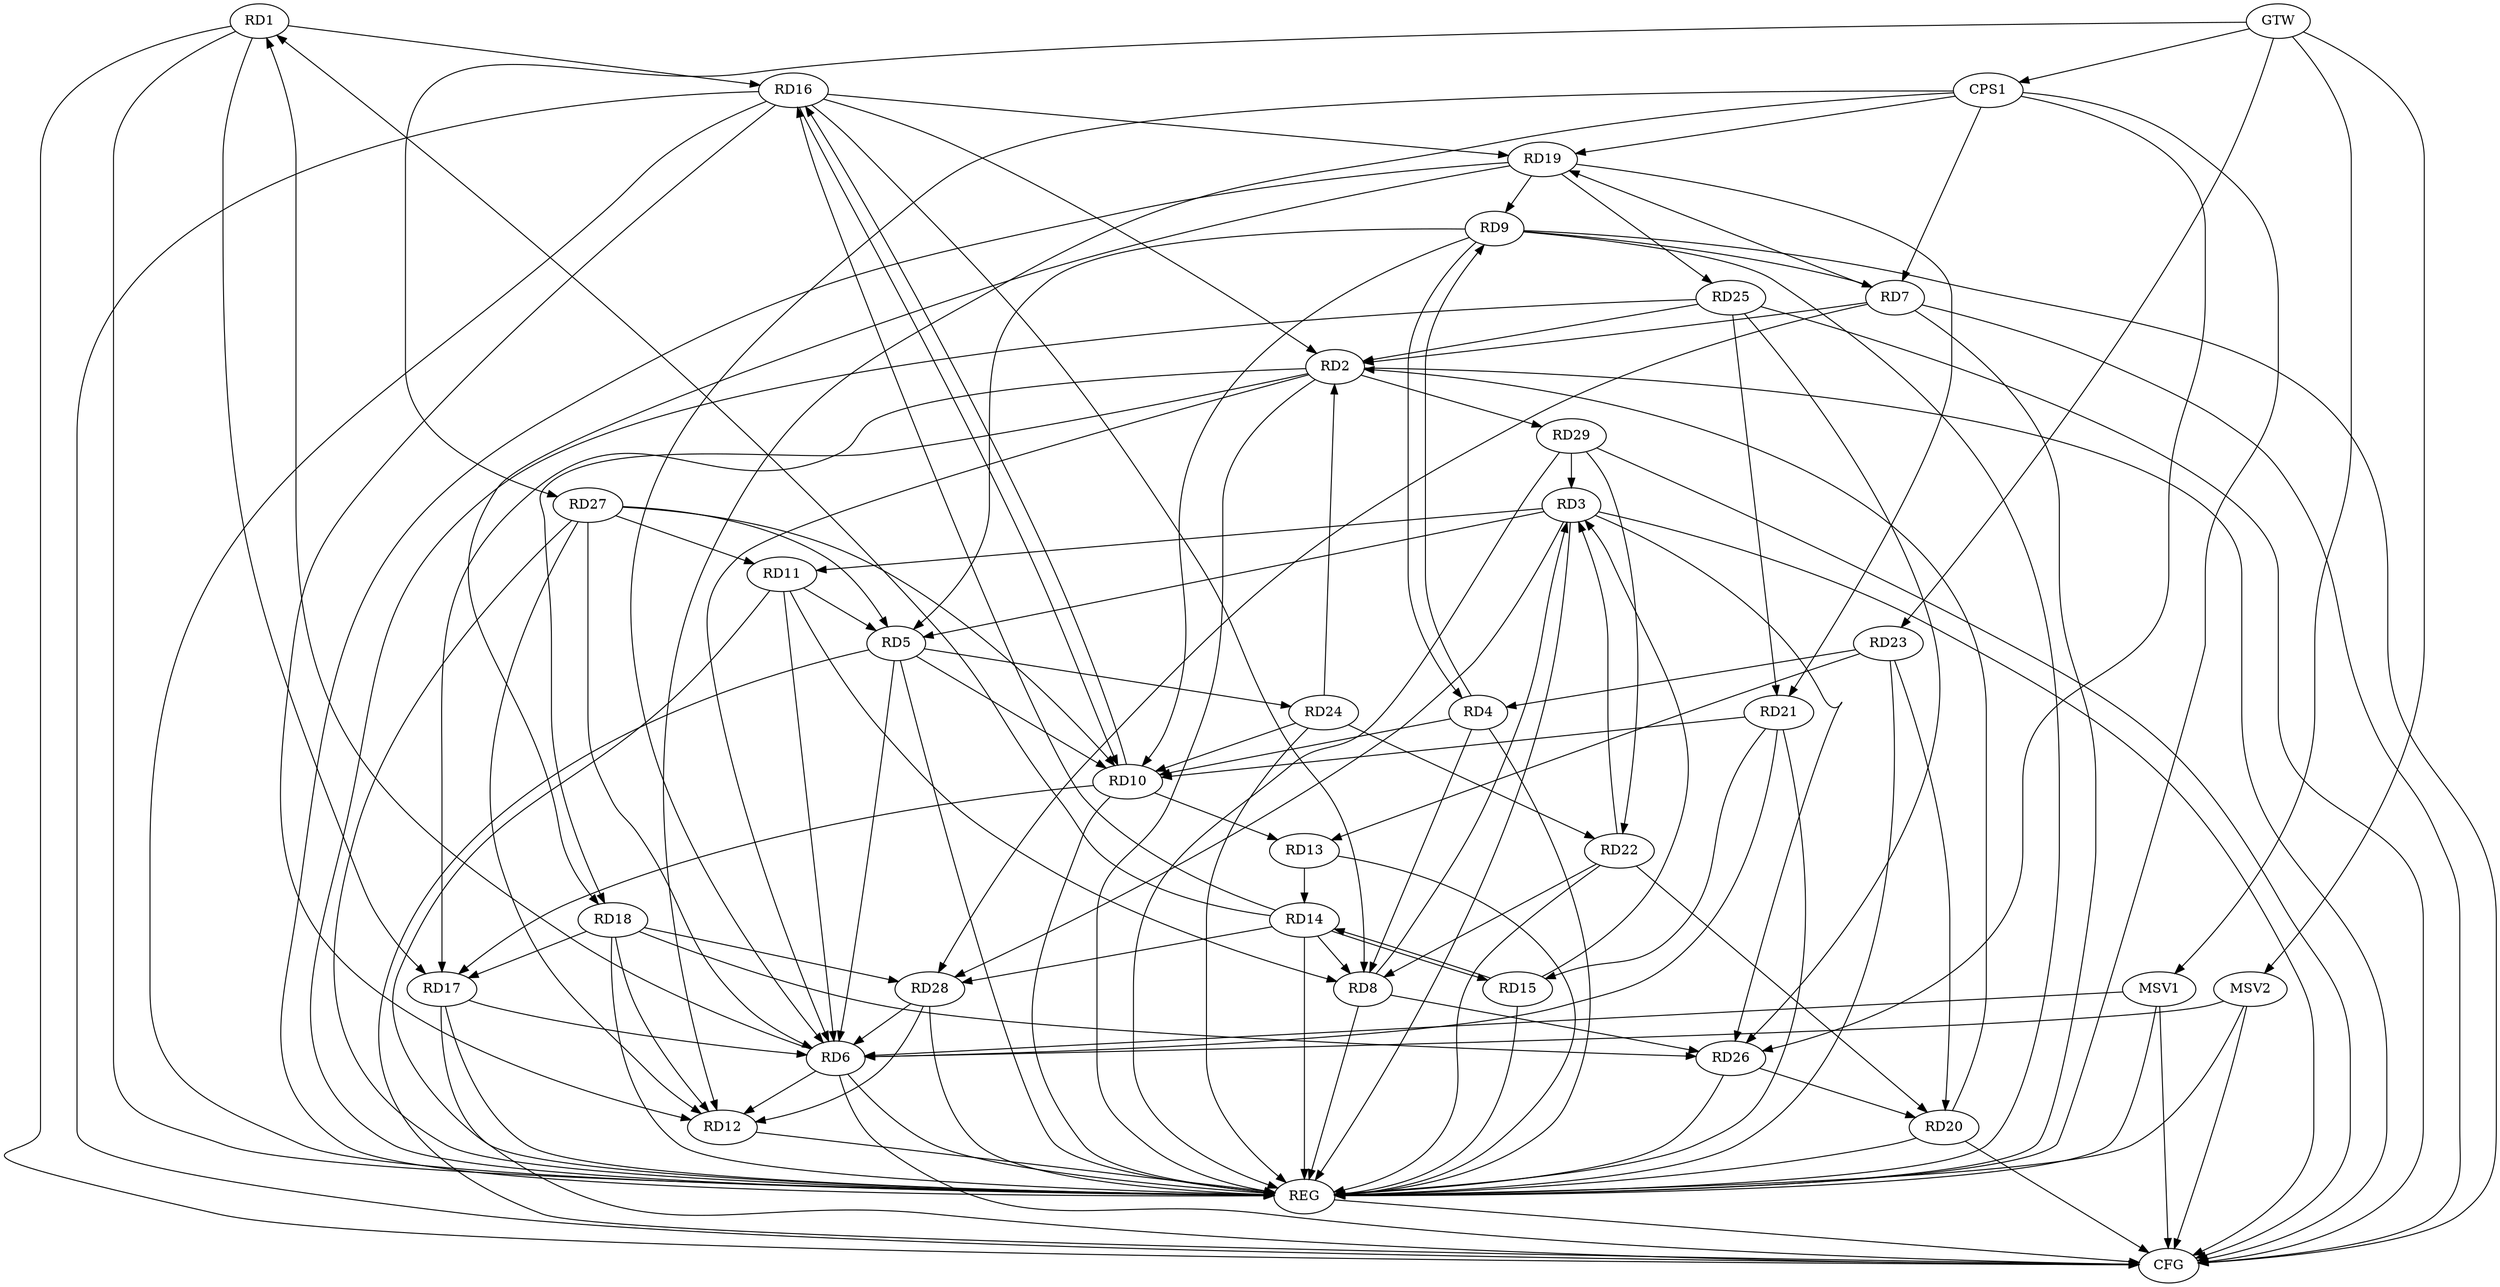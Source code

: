 strict digraph G {
  RD1 [ label="RD1" ];
  RD2 [ label="RD2" ];
  RD3 [ label="RD3" ];
  RD4 [ label="RD4" ];
  RD5 [ label="RD5" ];
  RD6 [ label="RD6" ];
  RD7 [ label="RD7" ];
  RD8 [ label="RD8" ];
  RD9 [ label="RD9" ];
  RD10 [ label="RD10" ];
  RD11 [ label="RD11" ];
  RD12 [ label="RD12" ];
  RD13 [ label="RD13" ];
  RD14 [ label="RD14" ];
  RD15 [ label="RD15" ];
  RD16 [ label="RD16" ];
  RD17 [ label="RD17" ];
  RD18 [ label="RD18" ];
  RD19 [ label="RD19" ];
  RD20 [ label="RD20" ];
  RD21 [ label="RD21" ];
  RD22 [ label="RD22" ];
  RD23 [ label="RD23" ];
  RD24 [ label="RD24" ];
  RD25 [ label="RD25" ];
  RD26 [ label="RD26" ];
  RD27 [ label="RD27" ];
  RD28 [ label="RD28" ];
  RD29 [ label="RD29" ];
  CPS1 [ label="CPS1" ];
  GTW [ label="GTW" ];
  REG [ label="REG" ];
  CFG [ label="CFG" ];
  MSV1 [ label="MSV1" ];
  MSV2 [ label="MSV2" ];
  RD6 -> RD1;
  RD14 -> RD1;
  RD1 -> RD16;
  RD1 -> RD17;
  RD2 -> RD6;
  RD7 -> RD2;
  RD16 -> RD2;
  RD2 -> RD17;
  RD2 -> RD18;
  RD20 -> RD2;
  RD24 -> RD2;
  RD25 -> RD2;
  RD2 -> RD29;
  RD3 -> RD5;
  RD8 -> RD3;
  RD3 -> RD11;
  RD15 -> RD3;
  RD22 -> RD3;
  RD3 -> RD26;
  RD3 -> RD28;
  RD29 -> RD3;
  RD4 -> RD8;
  RD4 -> RD9;
  RD9 -> RD4;
  RD4 -> RD10;
  RD23 -> RD4;
  RD5 -> RD6;
  RD9 -> RD5;
  RD5 -> RD10;
  RD11 -> RD5;
  RD5 -> RD24;
  RD27 -> RD5;
  RD11 -> RD6;
  RD6 -> RD12;
  RD17 -> RD6;
  RD21 -> RD6;
  RD27 -> RD6;
  RD28 -> RD6;
  RD9 -> RD7;
  RD7 -> RD19;
  RD7 -> RD28;
  RD11 -> RD8;
  RD14 -> RD8;
  RD16 -> RD8;
  RD22 -> RD8;
  RD8 -> RD26;
  RD9 -> RD10;
  RD19 -> RD9;
  RD10 -> RD13;
  RD10 -> RD16;
  RD16 -> RD10;
  RD10 -> RD17;
  RD21 -> RD10;
  RD24 -> RD10;
  RD27 -> RD10;
  RD27 -> RD11;
  RD16 -> RD12;
  RD18 -> RD12;
  RD27 -> RD12;
  RD28 -> RD12;
  RD13 -> RD14;
  RD23 -> RD13;
  RD14 -> RD15;
  RD15 -> RD14;
  RD14 -> RD16;
  RD14 -> RD28;
  RD21 -> RD15;
  RD16 -> RD19;
  RD18 -> RD17;
  RD19 -> RD18;
  RD18 -> RD26;
  RD18 -> RD28;
  RD19 -> RD21;
  RD19 -> RD25;
  RD22 -> RD20;
  RD23 -> RD20;
  RD26 -> RD20;
  RD25 -> RD21;
  RD24 -> RD22;
  RD29 -> RD22;
  RD25 -> RD26;
  CPS1 -> RD12;
  CPS1 -> RD19;
  CPS1 -> RD6;
  CPS1 -> RD7;
  CPS1 -> RD26;
  GTW -> RD23;
  GTW -> RD27;
  GTW -> CPS1;
  RD1 -> REG;
  RD2 -> REG;
  RD3 -> REG;
  RD4 -> REG;
  RD5 -> REG;
  RD6 -> REG;
  RD7 -> REG;
  RD8 -> REG;
  RD9 -> REG;
  RD10 -> REG;
  RD11 -> REG;
  RD12 -> REG;
  RD13 -> REG;
  RD14 -> REG;
  RD15 -> REG;
  RD16 -> REG;
  RD17 -> REG;
  RD18 -> REG;
  RD19 -> REG;
  RD20 -> REG;
  RD21 -> REG;
  RD22 -> REG;
  RD23 -> REG;
  RD24 -> REG;
  RD25 -> REG;
  RD26 -> REG;
  RD27 -> REG;
  RD28 -> REG;
  RD29 -> REG;
  CPS1 -> REG;
  RD6 -> CFG;
  RD7 -> CFG;
  RD29 -> CFG;
  RD20 -> CFG;
  RD3 -> CFG;
  RD16 -> CFG;
  RD5 -> CFG;
  RD2 -> CFG;
  RD1 -> CFG;
  RD9 -> CFG;
  RD17 -> CFG;
  RD25 -> CFG;
  REG -> CFG;
  MSV1 -> RD6;
  GTW -> MSV1;
  MSV1 -> REG;
  MSV1 -> CFG;
  MSV2 -> RD6;
  GTW -> MSV2;
  MSV2 -> REG;
  MSV2 -> CFG;
}
